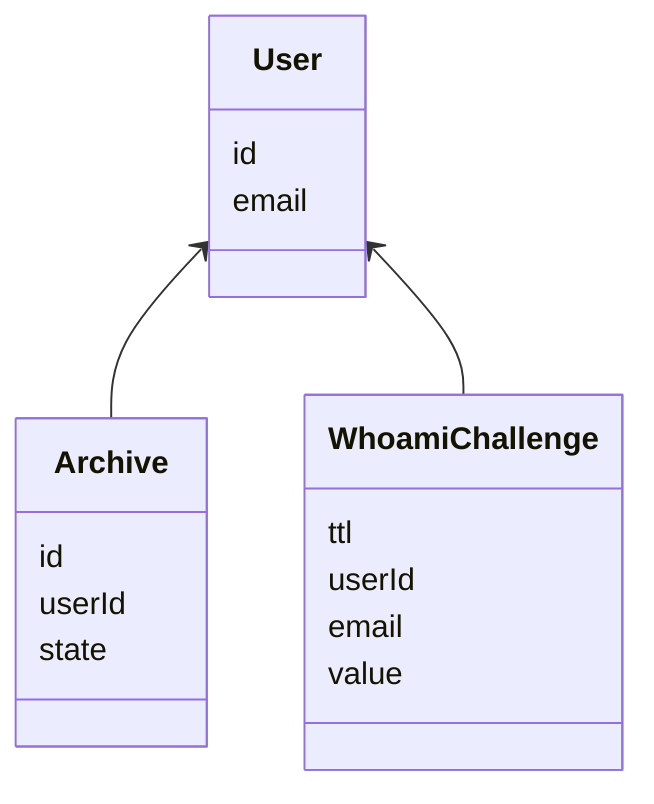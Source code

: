 classDiagram
    User <-- Archive
    User <-- WhoamiChallenge
    class User{
        id
        email
    }
    
    class Archive{
        id        
        userId
        state
    }

    class WhoamiChallenge {
        ttl
        userId
        email
        value
    }